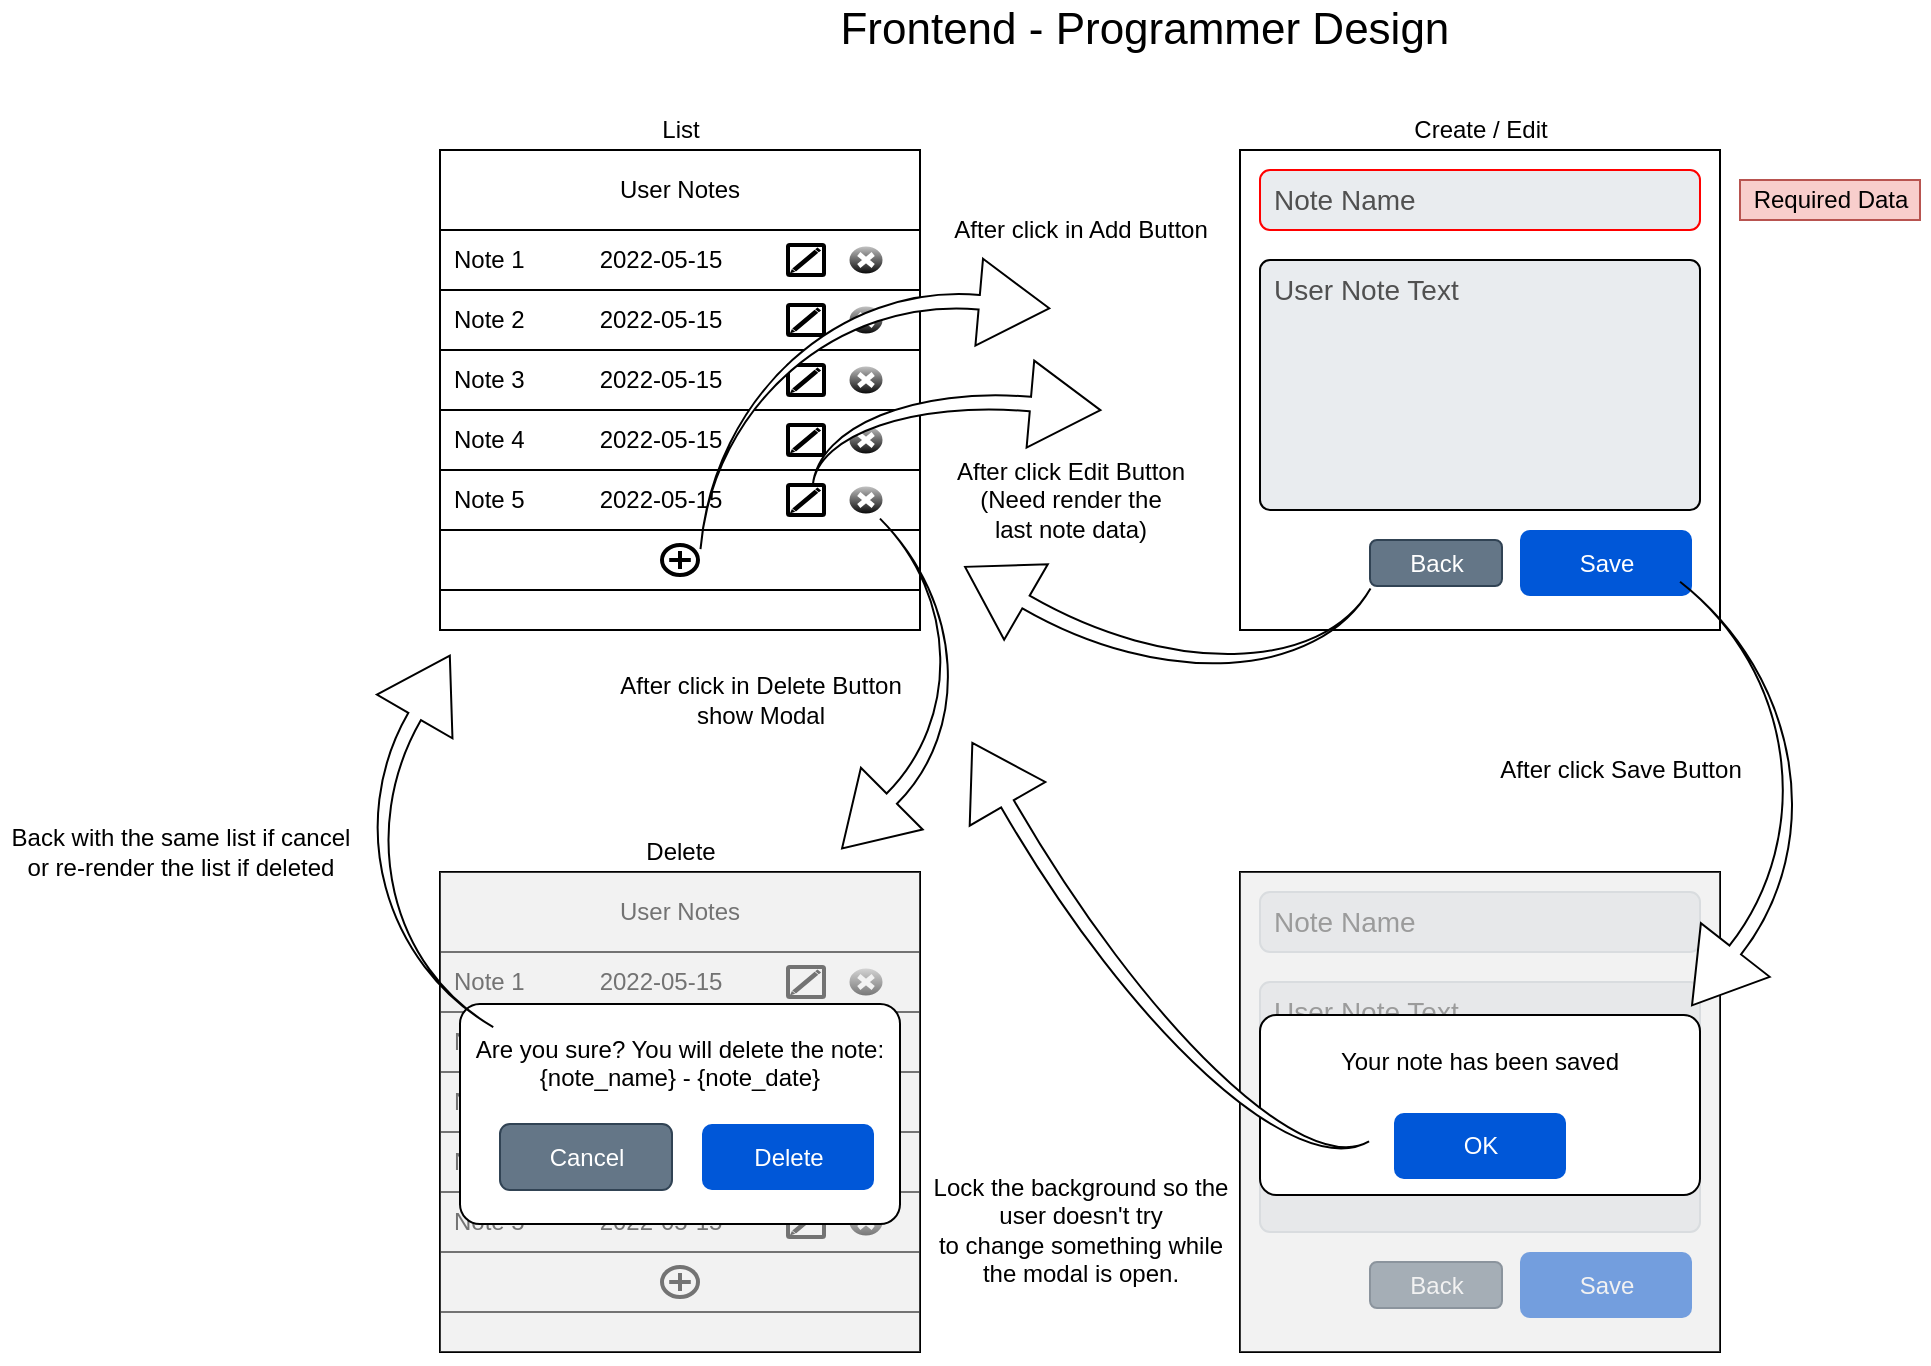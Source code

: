 <mxfile>
    <diagram id="WE1F_UEaYAuRWVR7fs-w" name="Frontend - example">
        <mxGraphModel dx="2357" dy="779" grid="1" gridSize="10" guides="1" tooltips="1" connect="1" arrows="1" fold="1" page="1" pageScale="1" pageWidth="850" pageHeight="1100" math="0" shadow="0">
            <root>
                <mxCell id="0"/>
                <mxCell id="1" parent="0"/>
                <mxCell id="205" value="" style="rounded=0;whiteSpace=wrap;html=1;" parent="1" vertex="1">
                    <mxGeometry x="480" y="120" width="240" height="240" as="geometry"/>
                </mxCell>
                <mxCell id="3" value="Save" style="rounded=1;fillColor=#0057D8;strokeColor=none;html=1;fontColor=#ffffff;align=center;verticalAlign=middle;fontStyle=0;fontSize=12;sketch=0;" parent="1" vertex="1">
                    <mxGeometry x="620" y="310" width="86" height="33" as="geometry"/>
                </mxCell>
                <mxCell id="172" value="" style="rounded=0;whiteSpace=wrap;html=1;" parent="1" vertex="1">
                    <mxGeometry x="80" y="120" width="240" height="240" as="geometry"/>
                </mxCell>
                <mxCell id="199" style="edgeStyle=none;html=1;" parent="1" source="173" target="172" edge="1">
                    <mxGeometry relative="1" as="geometry"/>
                </mxCell>
                <mxCell id="173" value="User Notes" style="rounded=0;whiteSpace=wrap;html=1;" parent="1" vertex="1">
                    <mxGeometry x="80" y="120" width="240" height="40" as="geometry"/>
                </mxCell>
                <mxCell id="176" value="" style="group;fontStyle=4" parent="1" vertex="1" connectable="0">
                    <mxGeometry x="80" y="160" width="240" height="30" as="geometry"/>
                </mxCell>
                <mxCell id="174" value="Note 1" style="rounded=0;whiteSpace=wrap;html=1;align=left;spacingLeft=5;" parent="176" vertex="1">
                    <mxGeometry width="240.0" height="30" as="geometry"/>
                </mxCell>
                <mxCell id="170" value="" style="verticalLabelPosition=bottom;shadow=0;dashed=0;verticalAlign=top;strokeWidth=2;html=1;shape=mxgraph.mockup.misc.editIcon;" parent="176" vertex="1">
                    <mxGeometry x="174" y="7.5" width="18" height="15" as="geometry"/>
                </mxCell>
                <mxCell id="175" value="" style="verticalLabelPosition=bottom;verticalAlign=top;html=1;shadow=0;dashed=0;strokeWidth=1;shape=mxgraph.ios.iDeleteApp;fillColor=#cccccc;fillColor2=#000000;strokeColor=#ffffff;sketch=0;" parent="176" vertex="1">
                    <mxGeometry x="204.0" y="7.5" width="18" height="15" as="geometry"/>
                </mxCell>
                <mxCell id="200" value="2022-05-15" style="text;html=1;align=center;verticalAlign=middle;resizable=0;points=[];autosize=1;strokeColor=none;fillColor=none;" parent="176" vertex="1">
                    <mxGeometry x="70" y="5" width="80" height="20" as="geometry"/>
                </mxCell>
                <mxCell id="177" value="" style="group" parent="1" vertex="1" connectable="0">
                    <mxGeometry x="80" y="190" width="240" height="30" as="geometry"/>
                </mxCell>
                <mxCell id="178" value="Note 2" style="rounded=0;whiteSpace=wrap;html=1;align=left;spacingLeft=5;" parent="177" vertex="1">
                    <mxGeometry width="240" height="30" as="geometry"/>
                </mxCell>
                <mxCell id="179" value="" style="verticalLabelPosition=bottom;shadow=0;dashed=0;verticalAlign=top;strokeWidth=2;html=1;shape=mxgraph.mockup.misc.editIcon;" parent="177" vertex="1">
                    <mxGeometry x="174" y="7.5" width="18" height="15" as="geometry"/>
                </mxCell>
                <mxCell id="180" value="" style="verticalLabelPosition=bottom;verticalAlign=top;html=1;shadow=0;dashed=0;strokeWidth=1;shape=mxgraph.ios.iDeleteApp;fillColor=#cccccc;fillColor2=#000000;strokeColor=#ffffff;sketch=0;" parent="177" vertex="1">
                    <mxGeometry x="204" y="7.5" width="18" height="15" as="geometry"/>
                </mxCell>
                <mxCell id="201" value="2022-05-15" style="text;html=1;align=center;verticalAlign=middle;resizable=0;points=[];autosize=1;strokeColor=none;fillColor=none;" parent="177" vertex="1">
                    <mxGeometry x="70" y="5" width="80" height="20" as="geometry"/>
                </mxCell>
                <mxCell id="181" value="" style="group" parent="1" vertex="1" connectable="0">
                    <mxGeometry x="80" y="220" width="240" height="30" as="geometry"/>
                </mxCell>
                <mxCell id="182" value="Note 3" style="rounded=0;whiteSpace=wrap;html=1;align=left;spacingLeft=5;" parent="181" vertex="1">
                    <mxGeometry width="240" height="30" as="geometry"/>
                </mxCell>
                <mxCell id="183" value="" style="verticalLabelPosition=bottom;shadow=0;dashed=0;verticalAlign=top;strokeWidth=2;html=1;shape=mxgraph.mockup.misc.editIcon;" parent="181" vertex="1">
                    <mxGeometry x="174" y="7.5" width="18" height="15" as="geometry"/>
                </mxCell>
                <mxCell id="184" value="" style="verticalLabelPosition=bottom;verticalAlign=top;html=1;shadow=0;dashed=0;strokeWidth=1;shape=mxgraph.ios.iDeleteApp;fillColor=#cccccc;fillColor2=#000000;strokeColor=#ffffff;sketch=0;" parent="181" vertex="1">
                    <mxGeometry x="204" y="7.5" width="18" height="15" as="geometry"/>
                </mxCell>
                <mxCell id="202" value="2022-05-15" style="text;html=1;align=center;verticalAlign=middle;resizable=0;points=[];autosize=1;strokeColor=none;fillColor=none;" parent="181" vertex="1">
                    <mxGeometry x="70" y="5" width="80" height="20" as="geometry"/>
                </mxCell>
                <mxCell id="185" value="" style="group" parent="1" vertex="1" connectable="0">
                    <mxGeometry x="80" y="250" width="240" height="30" as="geometry"/>
                </mxCell>
                <mxCell id="186" value="Note 4" style="rounded=0;whiteSpace=wrap;html=1;align=left;spacingLeft=5;" parent="185" vertex="1">
                    <mxGeometry width="240" height="30" as="geometry"/>
                </mxCell>
                <mxCell id="187" value="" style="verticalLabelPosition=bottom;shadow=0;dashed=0;verticalAlign=top;strokeWidth=2;html=1;shape=mxgraph.mockup.misc.editIcon;" parent="185" vertex="1">
                    <mxGeometry x="174" y="7.5" width="18" height="15" as="geometry"/>
                </mxCell>
                <mxCell id="188" value="" style="verticalLabelPosition=bottom;verticalAlign=top;html=1;shadow=0;dashed=0;strokeWidth=1;shape=mxgraph.ios.iDeleteApp;fillColor=#cccccc;fillColor2=#000000;strokeColor=#ffffff;sketch=0;" parent="185" vertex="1">
                    <mxGeometry x="204" y="7.5" width="18" height="15" as="geometry"/>
                </mxCell>
                <mxCell id="203" value="2022-05-15" style="text;html=1;align=center;verticalAlign=middle;resizable=0;points=[];autosize=1;strokeColor=none;fillColor=none;" parent="185" vertex="1">
                    <mxGeometry x="70" y="5" width="80" height="20" as="geometry"/>
                </mxCell>
                <mxCell id="189" value="" style="group" parent="1" vertex="1" connectable="0">
                    <mxGeometry x="80" y="280" width="240" height="30" as="geometry"/>
                </mxCell>
                <mxCell id="190" value="Note 5" style="rounded=0;whiteSpace=wrap;html=1;align=left;spacingLeft=5;" parent="189" vertex="1">
                    <mxGeometry width="240" height="30" as="geometry"/>
                </mxCell>
                <mxCell id="191" value="" style="verticalLabelPosition=bottom;shadow=0;dashed=0;verticalAlign=top;strokeWidth=2;html=1;shape=mxgraph.mockup.misc.editIcon;" parent="189" vertex="1">
                    <mxGeometry x="174" y="7.5" width="18" height="15" as="geometry"/>
                </mxCell>
                <mxCell id="192" value="" style="verticalLabelPosition=bottom;verticalAlign=top;html=1;shadow=0;dashed=0;strokeWidth=1;shape=mxgraph.ios.iDeleteApp;fillColor=#cccccc;fillColor2=#000000;strokeColor=#ffffff;sketch=0;" parent="189" vertex="1">
                    <mxGeometry x="204" y="7.5" width="18" height="15" as="geometry"/>
                </mxCell>
                <mxCell id="204" value="2022-05-15" style="text;html=1;align=center;verticalAlign=middle;resizable=0;points=[];autosize=1;strokeColor=none;fillColor=none;" parent="189" vertex="1">
                    <mxGeometry x="70" y="5" width="80" height="20" as="geometry"/>
                </mxCell>
                <mxCell id="193" value="" style="group;fontStyle=4" parent="1" vertex="1" connectable="0">
                    <mxGeometry x="80" y="310" width="240" height="30" as="geometry"/>
                </mxCell>
                <mxCell id="194" value="" style="rounded=0;whiteSpace=wrap;html=1;align=left;spacingLeft=5;" parent="193" vertex="1">
                    <mxGeometry width="240" height="30" as="geometry"/>
                </mxCell>
                <mxCell id="197" value="" style="html=1;verticalLabelPosition=bottom;align=center;labelBackgroundColor=#ffffff;verticalAlign=top;strokeWidth=2;shadow=0;dashed=0;shape=mxgraph.ios7.icons.add;" parent="193" vertex="1">
                    <mxGeometry x="111" y="7.5" width="18" height="15" as="geometry"/>
                </mxCell>
                <mxCell id="206" value="Back" style="rounded=1;fillColor=#647687;strokeColor=#314354;html=1;fontColor=#ffffff;align=center;verticalAlign=middle;fontStyle=0;fontSize=12;sketch=0;" parent="1" vertex="1">
                    <mxGeometry x="545" y="315" width="66" height="23" as="geometry"/>
                </mxCell>
                <mxCell id="209" value="After click Edit Button&lt;br&gt;(Need render the &lt;br&gt;last note data)" style="text;html=1;align=center;verticalAlign=middle;resizable=0;points=[];autosize=1;strokeColor=none;fillColor=none;" parent="1" vertex="1">
                    <mxGeometry x="330" y="270" width="130" height="50" as="geometry"/>
                </mxCell>
                <mxCell id="246" value="" style="group" parent="1" vertex="1" connectable="0">
                    <mxGeometry x="80" y="481" width="240" height="240" as="geometry"/>
                </mxCell>
                <mxCell id="210" value="" style="rounded=0;whiteSpace=wrap;html=1;" parent="246" vertex="1">
                    <mxGeometry width="240" height="240" as="geometry"/>
                </mxCell>
                <mxCell id="211" style="edgeStyle=none;html=1;" parent="246" source="212" target="210" edge="1">
                    <mxGeometry relative="1" as="geometry"/>
                </mxCell>
                <mxCell id="212" value="User Notes" style="rounded=0;whiteSpace=wrap;html=1;" parent="246" vertex="1">
                    <mxGeometry width="240" height="40" as="geometry"/>
                </mxCell>
                <mxCell id="213" value="" style="group;fontStyle=4" parent="246" vertex="1" connectable="0">
                    <mxGeometry y="40" width="240" height="30" as="geometry"/>
                </mxCell>
                <mxCell id="214" value="Note 1" style="rounded=0;whiteSpace=wrap;html=1;align=left;spacingLeft=5;" parent="213" vertex="1">
                    <mxGeometry width="240.0" height="30" as="geometry"/>
                </mxCell>
                <mxCell id="215" value="" style="verticalLabelPosition=bottom;shadow=0;dashed=0;verticalAlign=top;strokeWidth=2;html=1;shape=mxgraph.mockup.misc.editIcon;" parent="213" vertex="1">
                    <mxGeometry x="174" y="7.5" width="18" height="15" as="geometry"/>
                </mxCell>
                <mxCell id="216" value="" style="verticalLabelPosition=bottom;verticalAlign=top;html=1;shadow=0;dashed=0;strokeWidth=1;shape=mxgraph.ios.iDeleteApp;fillColor=#cccccc;fillColor2=#000000;strokeColor=#ffffff;sketch=0;" parent="213" vertex="1">
                    <mxGeometry x="204.0" y="7.5" width="18" height="15" as="geometry"/>
                </mxCell>
                <mxCell id="217" value="2022-05-15" style="text;html=1;align=center;verticalAlign=middle;resizable=0;points=[];autosize=1;strokeColor=none;fillColor=none;" parent="213" vertex="1">
                    <mxGeometry x="70" y="5" width="80" height="20" as="geometry"/>
                </mxCell>
                <mxCell id="218" value="" style="group" parent="246" vertex="1" connectable="0">
                    <mxGeometry y="70" width="240" height="30" as="geometry"/>
                </mxCell>
                <mxCell id="219" value="Note 2" style="rounded=0;whiteSpace=wrap;html=1;align=left;spacingLeft=5;" parent="218" vertex="1">
                    <mxGeometry width="240" height="30" as="geometry"/>
                </mxCell>
                <mxCell id="220" value="" style="verticalLabelPosition=bottom;shadow=0;dashed=0;verticalAlign=top;strokeWidth=2;html=1;shape=mxgraph.mockup.misc.editIcon;" parent="218" vertex="1">
                    <mxGeometry x="174" y="7.5" width="18" height="15" as="geometry"/>
                </mxCell>
                <mxCell id="221" value="" style="verticalLabelPosition=bottom;verticalAlign=top;html=1;shadow=0;dashed=0;strokeWidth=1;shape=mxgraph.ios.iDeleteApp;fillColor=#cccccc;fillColor2=#000000;strokeColor=#ffffff;sketch=0;" parent="218" vertex="1">
                    <mxGeometry x="204" y="7.5" width="18" height="15" as="geometry"/>
                </mxCell>
                <mxCell id="222" value="2022-05-15" style="text;html=1;align=center;verticalAlign=middle;resizable=0;points=[];autosize=1;strokeColor=none;fillColor=none;" parent="218" vertex="1">
                    <mxGeometry x="70" y="5" width="80" height="20" as="geometry"/>
                </mxCell>
                <mxCell id="223" value="" style="group" parent="246" vertex="1" connectable="0">
                    <mxGeometry y="100" width="240" height="30" as="geometry"/>
                </mxCell>
                <mxCell id="224" value="Note 3" style="rounded=0;whiteSpace=wrap;html=1;align=left;spacingLeft=5;" parent="223" vertex="1">
                    <mxGeometry width="240" height="30" as="geometry"/>
                </mxCell>
                <mxCell id="225" value="" style="verticalLabelPosition=bottom;shadow=0;dashed=0;verticalAlign=top;strokeWidth=2;html=1;shape=mxgraph.mockup.misc.editIcon;" parent="223" vertex="1">
                    <mxGeometry x="174" y="7.5" width="18" height="15" as="geometry"/>
                </mxCell>
                <mxCell id="226" value="" style="verticalLabelPosition=bottom;verticalAlign=top;html=1;shadow=0;dashed=0;strokeWidth=1;shape=mxgraph.ios.iDeleteApp;fillColor=#cccccc;fillColor2=#000000;strokeColor=#ffffff;sketch=0;" parent="223" vertex="1">
                    <mxGeometry x="204" y="7.5" width="18" height="15" as="geometry"/>
                </mxCell>
                <mxCell id="227" value="2022-05-15" style="text;html=1;align=center;verticalAlign=middle;resizable=0;points=[];autosize=1;strokeColor=none;fillColor=none;" parent="223" vertex="1">
                    <mxGeometry x="70" y="5" width="80" height="20" as="geometry"/>
                </mxCell>
                <mxCell id="228" value="" style="group" parent="246" vertex="1" connectable="0">
                    <mxGeometry y="130" width="240" height="30" as="geometry"/>
                </mxCell>
                <mxCell id="229" value="Note 4" style="rounded=0;whiteSpace=wrap;html=1;align=left;spacingLeft=5;" parent="228" vertex="1">
                    <mxGeometry width="240" height="30" as="geometry"/>
                </mxCell>
                <mxCell id="230" value="" style="verticalLabelPosition=bottom;shadow=0;dashed=0;verticalAlign=top;strokeWidth=2;html=1;shape=mxgraph.mockup.misc.editIcon;" parent="228" vertex="1">
                    <mxGeometry x="174" y="7.5" width="18" height="15" as="geometry"/>
                </mxCell>
                <mxCell id="231" value="" style="verticalLabelPosition=bottom;verticalAlign=top;html=1;shadow=0;dashed=0;strokeWidth=1;shape=mxgraph.ios.iDeleteApp;fillColor=#cccccc;fillColor2=#000000;strokeColor=#ffffff;sketch=0;" parent="228" vertex="1">
                    <mxGeometry x="204" y="7.5" width="18" height="15" as="geometry"/>
                </mxCell>
                <mxCell id="232" value="2022-05-15" style="text;html=1;align=center;verticalAlign=middle;resizable=0;points=[];autosize=1;strokeColor=none;fillColor=none;" parent="228" vertex="1">
                    <mxGeometry x="70" y="5" width="80" height="20" as="geometry"/>
                </mxCell>
                <mxCell id="233" value="" style="group" parent="246" vertex="1" connectable="0">
                    <mxGeometry y="160" width="240" height="30" as="geometry"/>
                </mxCell>
                <mxCell id="234" value="Note 5" style="rounded=0;whiteSpace=wrap;html=1;align=left;spacingLeft=5;" parent="233" vertex="1">
                    <mxGeometry width="240" height="30" as="geometry"/>
                </mxCell>
                <mxCell id="235" value="" style="verticalLabelPosition=bottom;shadow=0;dashed=0;verticalAlign=top;strokeWidth=2;html=1;shape=mxgraph.mockup.misc.editIcon;" parent="233" vertex="1">
                    <mxGeometry x="174" y="7.5" width="18" height="15" as="geometry"/>
                </mxCell>
                <mxCell id="236" value="" style="verticalLabelPosition=bottom;verticalAlign=top;html=1;shadow=0;dashed=0;strokeWidth=1;shape=mxgraph.ios.iDeleteApp;fillColor=#cccccc;fillColor2=#000000;strokeColor=#ffffff;sketch=0;" parent="233" vertex="1">
                    <mxGeometry x="204" y="7.5" width="18" height="15" as="geometry"/>
                </mxCell>
                <mxCell id="237" value="2022-05-15" style="text;html=1;align=center;verticalAlign=middle;resizable=0;points=[];autosize=1;strokeColor=none;fillColor=none;" parent="233" vertex="1">
                    <mxGeometry x="70" y="5" width="80" height="20" as="geometry"/>
                </mxCell>
                <mxCell id="238" value="" style="group;fontStyle=4" parent="246" vertex="1" connectable="0">
                    <mxGeometry y="190" width="240" height="30" as="geometry"/>
                </mxCell>
                <mxCell id="239" value="" style="rounded=0;whiteSpace=wrap;html=1;align=left;spacingLeft=5;" parent="238" vertex="1">
                    <mxGeometry width="240" height="30" as="geometry"/>
                </mxCell>
                <mxCell id="240" value="" style="html=1;verticalLabelPosition=bottom;align=center;labelBackgroundColor=#ffffff;verticalAlign=top;strokeWidth=2;shadow=0;dashed=0;shape=mxgraph.ios7.icons.add;" parent="238" vertex="1">
                    <mxGeometry x="111" y="7.5" width="18" height="15" as="geometry"/>
                </mxCell>
                <mxCell id="283" value="" style="rounded=0;whiteSpace=wrap;html=1;strokeWidth=1;fillColor=#E6E6E6;opacity=50;" parent="246" vertex="1">
                    <mxGeometry width="240" height="240" as="geometry"/>
                </mxCell>
                <mxCell id="247" value="" style="group" parent="1" vertex="1" connectable="0">
                    <mxGeometry x="90" y="547" width="230" height="180" as="geometry"/>
                </mxCell>
                <mxCell id="241" value="Are you sure? You will delete the note:&lt;br&gt;{note_name} - {note_date}" style="rounded=1;whiteSpace=wrap;html=1;verticalAlign=top;spacingTop=9;arcSize=9;" parent="247" vertex="1">
                    <mxGeometry width="220" height="110" as="geometry"/>
                </mxCell>
                <mxCell id="243" value="Delete" style="rounded=1;fillColor=#0057D8;strokeColor=none;html=1;fontColor=#ffffff;align=center;verticalAlign=middle;fontStyle=0;fontSize=12;sketch=0;" parent="247" vertex="1">
                    <mxGeometry x="121" y="60" width="86" height="33" as="geometry"/>
                </mxCell>
                <mxCell id="245" value="Cancel" style="rounded=1;fillColor=#647687;strokeColor=#314354;html=1;fontColor=#ffffff;align=center;verticalAlign=middle;fontStyle=0;fontSize=12;sketch=0;" parent="247" vertex="1">
                    <mxGeometry x="20" y="60" width="86" height="33" as="geometry"/>
                </mxCell>
                <mxCell id="280" value="Note Name" style="html=1;shadow=0;dashed=0;shape=mxgraph.bootstrap.rrect;rSize=5;strokeColor=#FF0000;strokeWidth=1;fillColor=#E9ECEF;fontColor=#505050;whiteSpace=wrap;align=left;verticalAlign=middle;spacingLeft=5;fontSize=14;" parent="1" vertex="1">
                    <mxGeometry x="490" y="130" width="220" height="30" as="geometry"/>
                </mxCell>
                <mxCell id="282" value="User Note Text&lt;br&gt;" style="html=1;shadow=0;dashed=0;shape=mxgraph.bootstrap.rrect;rSize=5;strokeColor=#000000;strokeWidth=1;fillColor=#E9ECEF;fontColor=#505050;whiteSpace=wrap;align=left;verticalAlign=top;spacingLeft=5;fontSize=14;" parent="1" vertex="1">
                    <mxGeometry x="490" y="175" width="220" height="125" as="geometry"/>
                </mxCell>
                <mxCell id="285" value="After click in Delete Button&lt;br&gt;show Modal" style="text;html=1;align=center;verticalAlign=middle;resizable=0;points=[];autosize=1;strokeColor=none;fillColor=none;" parent="1" vertex="1">
                    <mxGeometry x="160" y="380" width="160" height="30" as="geometry"/>
                </mxCell>
                <mxCell id="286" value="Frontend - Programmer Design&amp;nbsp;" style="text;html=1;align=center;verticalAlign=middle;resizable=0;points=[];autosize=1;strokeColor=none;fillColor=none;fontSize=22;" parent="1" vertex="1">
                    <mxGeometry x="270" y="45" width="330" height="30" as="geometry"/>
                </mxCell>
                <mxCell id="287" value="&lt;span class=&quot;VIiyi&quot; lang=&quot;en&quot;&gt;Lock the background so the &lt;br&gt;user doesn't try &lt;br&gt;to change something while &lt;br&gt;the modal is open.&lt;/span&gt;" style="text;html=1;align=center;verticalAlign=middle;resizable=0;points=[];autosize=1;strokeColor=none;fillColor=none;fontSize=12;" parent="1" vertex="1">
                    <mxGeometry x="320" y="630" width="160" height="60" as="geometry"/>
                </mxCell>
                <mxCell id="288" value="List" style="text;html=1;align=center;verticalAlign=middle;resizable=0;points=[];autosize=1;strokeColor=none;fillColor=none;fontSize=12;" parent="1" vertex="1">
                    <mxGeometry x="185" y="100" width="30" height="20" as="geometry"/>
                </mxCell>
                <mxCell id="289" value="Create / Edit" style="text;html=1;align=center;verticalAlign=middle;resizable=0;points=[];autosize=1;strokeColor=none;fillColor=none;fontSize=12;" parent="1" vertex="1">
                    <mxGeometry x="560" y="100" width="80" height="20" as="geometry"/>
                </mxCell>
                <mxCell id="290" value="Delete" style="text;html=1;align=center;verticalAlign=middle;resizable=0;points=[];autosize=1;strokeColor=none;fillColor=none;fontSize=12;" parent="1" vertex="1">
                    <mxGeometry x="175" y="461" width="50" height="20" as="geometry"/>
                </mxCell>
                <mxCell id="EaEItY076bmjdVlsAYLv-327" value="" style="rounded=0;whiteSpace=wrap;html=1;" parent="1" vertex="1">
                    <mxGeometry x="480" y="481" width="240" height="240" as="geometry"/>
                </mxCell>
                <mxCell id="EaEItY076bmjdVlsAYLv-328" value="Save" style="rounded=1;fillColor=#0057D8;strokeColor=none;html=1;fontColor=#ffffff;align=center;verticalAlign=middle;fontStyle=0;fontSize=12;sketch=0;" parent="1" vertex="1">
                    <mxGeometry x="620" y="671" width="86" height="33" as="geometry"/>
                </mxCell>
                <mxCell id="EaEItY076bmjdVlsAYLv-329" value="Back" style="rounded=1;fillColor=#647687;strokeColor=#314354;html=1;fontColor=#ffffff;align=center;verticalAlign=middle;fontStyle=0;fontSize=12;sketch=0;" parent="1" vertex="1">
                    <mxGeometry x="545" y="676" width="66" height="23" as="geometry"/>
                </mxCell>
                <mxCell id="EaEItY076bmjdVlsAYLv-330" value="Note Name" style="html=1;shadow=0;dashed=0;shape=mxgraph.bootstrap.rrect;rSize=5;strokeColor=#CED4DA;strokeWidth=1;fillColor=#E9ECEF;fontColor=#505050;whiteSpace=wrap;align=left;verticalAlign=middle;spacingLeft=5;fontSize=14;" parent="1" vertex="1">
                    <mxGeometry x="490" y="491" width="220" height="30" as="geometry"/>
                </mxCell>
                <mxCell id="EaEItY076bmjdVlsAYLv-331" value="User Note Text&lt;br&gt;" style="html=1;shadow=0;dashed=0;shape=mxgraph.bootstrap.rrect;rSize=5;strokeColor=#CED4DA;strokeWidth=1;fillColor=#E9ECEF;fontColor=#505050;whiteSpace=wrap;align=left;verticalAlign=top;spacingLeft=5;fontSize=14;" parent="1" vertex="1">
                    <mxGeometry x="490" y="536" width="220" height="125" as="geometry"/>
                </mxCell>
                <mxCell id="EaEItY076bmjdVlsAYLv-322" value="" style="rounded=0;whiteSpace=wrap;html=1;strokeWidth=1;fillColor=#E6E6E6;opacity=50;" parent="1" vertex="1">
                    <mxGeometry x="480" y="481" width="240" height="240" as="geometry"/>
                </mxCell>
                <mxCell id="EaEItY076bmjdVlsAYLv-323" value="" style="group" parent="1" vertex="1" connectable="0">
                    <mxGeometry x="490" y="533.5" width="230" height="180" as="geometry"/>
                </mxCell>
                <mxCell id="EaEItY076bmjdVlsAYLv-332" value="" style="group" parent="EaEItY076bmjdVlsAYLv-323" vertex="1" connectable="0">
                    <mxGeometry y="19" width="220" height="90" as="geometry"/>
                </mxCell>
                <mxCell id="EaEItY076bmjdVlsAYLv-324" value="Your note has been saved" style="rounded=1;whiteSpace=wrap;html=1;verticalAlign=top;spacingTop=9;arcSize=9;" parent="EaEItY076bmjdVlsAYLv-332" vertex="1">
                    <mxGeometry width="220" height="90" as="geometry"/>
                </mxCell>
                <mxCell id="EaEItY076bmjdVlsAYLv-325" value="OK" style="rounded=1;fillColor=#0057D8;strokeColor=none;html=1;fontColor=#ffffff;align=center;verticalAlign=middle;fontStyle=0;fontSize=12;sketch=0;" parent="EaEItY076bmjdVlsAYLv-332" vertex="1">
                    <mxGeometry x="67" y="49" width="86" height="33" as="geometry"/>
                </mxCell>
                <mxCell id="EaEItY076bmjdVlsAYLv-334" value="After click Save Button" style="text;html=1;align=center;verticalAlign=middle;resizable=0;points=[];autosize=1;strokeColor=none;fillColor=none;fontColor=#000000;" parent="1" vertex="1">
                    <mxGeometry x="600" y="420" width="140" height="20" as="geometry"/>
                </mxCell>
                <mxCell id="EaEItY076bmjdVlsAYLv-338" value="" style="html=1;shadow=0;dashed=0;align=center;verticalAlign=middle;shape=mxgraph.arrows2.jumpInArrow;dy=3.64;dx=35.15;arrowHead=43.64;fontColor=#000000;fillColor=default;rotation=135;" parent="1" vertex="1">
                    <mxGeometry x="233.23" y="331.95" width="130" height="125" as="geometry"/>
                </mxCell>
                <mxCell id="EaEItY076bmjdVlsAYLv-339" value="" style="html=1;shadow=0;dashed=0;align=center;verticalAlign=middle;shape=mxgraph.arrows2.jumpInArrow;dy=3.64;dx=35.15;arrowHead=43.64;fontColor=#000000;fillColor=default;rotation=-60;" parent="1" vertex="1">
                    <mxGeometry x="11.32" y="393.46" width="150" height="133.5" as="geometry"/>
                </mxCell>
                <mxCell id="EaEItY076bmjdVlsAYLv-340" value="Back with the same list if cancel &lt;br&gt;or re-render the list if deleted" style="text;html=1;align=center;verticalAlign=middle;resizable=0;points=[];autosize=1;strokeColor=none;fillColor=none;fontColor=#000000;" parent="1" vertex="1">
                    <mxGeometry x="-140" y="456" width="180" height="30" as="geometry"/>
                </mxCell>
                <mxCell id="EaEItY076bmjdVlsAYLv-341" value="" style="html=1;shadow=0;dashed=0;align=center;verticalAlign=middle;shape=mxgraph.arrows2.jumpInArrow;dy=3.64;dx=35.15;arrowHead=43.64;fontColor=#000000;fillColor=default;rotation=5;flipH=0;flipV=0;" parent="1" vertex="1">
                    <mxGeometry x="216.77" y="170" width="163.23" height="156.95" as="geometry"/>
                </mxCell>
                <mxCell id="208" value="After click in Add Button" style="text;html=1;align=center;verticalAlign=middle;resizable=0;points=[];autosize=1;strokeColor=none;fillColor=none;" parent="1" vertex="1">
                    <mxGeometry x="330" y="150" width="140" height="20" as="geometry"/>
                </mxCell>
                <mxCell id="EaEItY076bmjdVlsAYLv-342" value="" style="html=1;shadow=0;dashed=0;align=center;verticalAlign=middle;shape=mxgraph.arrows2.jumpInArrow;dy=3.64;dx=35.15;arrowHead=43.64;fontColor=#000000;fillColor=default;rotation=5;flipH=0;flipV=0;" parent="1" vertex="1">
                    <mxGeometry x="269.25" y="222.13" width="140" height="71.95" as="geometry"/>
                </mxCell>
                <mxCell id="EaEItY076bmjdVlsAYLv-343" value="" style="html=1;shadow=0;dashed=0;align=center;verticalAlign=middle;shape=mxgraph.arrows2.jumpInArrow;dy=3.64;dx=35.15;arrowHead=43.64;fontColor=#000000;fillColor=default;rotation=-150;flipH=0;flipV=0;" parent="1" vertex="1">
                    <mxGeometry x="347.98" y="286.35" width="180.94" height="113.84" as="geometry"/>
                </mxCell>
                <mxCell id="EaEItY076bmjdVlsAYLv-345" value="" style="html=1;shadow=0;dashed=0;align=center;verticalAlign=middle;shape=mxgraph.arrows2.jumpInArrow;dy=3.64;dx=35.15;arrowHead=43.64;fontColor=#000000;fillColor=default;rotation=-120;flipH=0;flipV=0;" parent="1" vertex="1">
                    <mxGeometry x="300.06" y="474.52" width="271.69" height="94" as="geometry"/>
                </mxCell>
                <mxCell id="EaEItY076bmjdVlsAYLv-346" value="" style="html=1;shadow=0;dashed=0;align=center;verticalAlign=middle;shape=mxgraph.arrows2.jumpInArrow;dy=3.64;dx=35.15;arrowHead=43.64;fontColor=#000000;fillColor=default;rotation=128;flipH=0;flipV=0;" parent="1" vertex="1">
                    <mxGeometry x="630" y="370.01" width="163.23" height="156.95" as="geometry"/>
                </mxCell>
                <mxCell id="eqCaHA1GZhh8EYtgGVdC-290" value="Required Data" style="text;html=1;align=center;verticalAlign=middle;resizable=0;points=[];autosize=1;strokeColor=#b85450;fillColor=#f8cecc;" parent="1" vertex="1">
                    <mxGeometry x="730" y="135" width="90" height="20" as="geometry"/>
                </mxCell>
            </root>
        </mxGraphModel>
    </diagram>
    <diagram id="BRGTrU8Wb2V3nsxj3pLw" name="User - Actions">
        <mxGraphModel dx="1507" dy="779" grid="1" gridSize="10" guides="1" tooltips="1" connect="1" arrows="1" fold="1" page="1" pageScale="1" pageWidth="850" pageHeight="1100" math="0" shadow="0">
            <root>
                <mxCell id="SMPAIkwjAXv7Qzdz-42Z-0"/>
                <mxCell id="SMPAIkwjAXv7Qzdz-42Z-1" parent="SMPAIkwjAXv7Qzdz-42Z-0"/>
                <mxCell id="BnZ0J-qzzlxM2dDFkj54-8" value="User Action in Note App (Happy Way)" style="swimlane;childLayout=stackLayout;resizeParent=1;resizeParentMax=0;horizontal=1;startSize=20;horizontalStack=0;fontColor=#000000;fillColor=#B3B3B3;" parent="SMPAIkwjAXv7Qzdz-42Z-1" vertex="1">
                    <mxGeometry x="40" y="40" width="2400" height="530" as="geometry"/>
                </mxCell>
                <mxCell id="BnZ0J-qzzlxM2dDFkj54-9" value="User" style="swimlane;startSize=20;horizontal=0;fontColor=#000000;fillColor=#B3B3B3;" parent="BnZ0J-qzzlxM2dDFkj54-8" vertex="1">
                    <mxGeometry y="20" width="2400" height="120" as="geometry"/>
                </mxCell>
                <mxCell id="BnZ0J-qzzlxM2dDFkj54-12" value="" style="strokeWidth=2;html=1;shape=mxgraph.flowchart.start_2;whiteSpace=wrap;fontColor=#000000;fillColor=#FF0000;" parent="BnZ0J-qzzlxM2dDFkj54-9" vertex="1">
                    <mxGeometry x="120" y="40" width="40" height="40" as="geometry"/>
                </mxCell>
                <mxCell id="BnZ0J-qzzlxM2dDFkj54-29" value="" style="ellipse;html=1;shape=endState;fillColor=#000000;strokeColor=#ff0000;fontColor=#000000;" parent="BnZ0J-qzzlxM2dDFkj54-9" vertex="1">
                    <mxGeometry x="280" y="40" width="40" height="40" as="geometry"/>
                </mxCell>
                <mxCell id="BnZ0J-qzzlxM2dDFkj54-31" value="Start" style="text;html=1;align=center;verticalAlign=middle;resizable=0;points=[];autosize=1;strokeColor=none;fillColor=none;fontColor=#000000;" parent="BnZ0J-qzzlxM2dDFkj54-9" vertex="1">
                    <mxGeometry x="120" y="20" width="40" height="20" as="geometry"/>
                </mxCell>
                <mxCell id="BnZ0J-qzzlxM2dDFkj54-32" value="End" style="text;html=1;align=center;verticalAlign=middle;resizable=0;points=[];autosize=1;strokeColor=none;fillColor=none;fontColor=#000000;" parent="BnZ0J-qzzlxM2dDFkj54-9" vertex="1">
                    <mxGeometry x="280" y="20" width="40" height="20" as="geometry"/>
                </mxCell>
                <mxCell id="E4swDlK3YtuHg63Aa6ob-5" style="edgeStyle=orthogonalEdgeStyle;html=1;exitX=1;exitY=0.5;exitDx=0;exitDy=0;entryX=0;entryY=0.5;entryDx=0;entryDy=0;fontColor=#000000;" parent="BnZ0J-qzzlxM2dDFkj54-9" source="E4swDlK3YtuHg63Aa6ob-2" target="E4swDlK3YtuHg63Aa6ob-4" edge="1">
                    <mxGeometry relative="1" as="geometry"/>
                </mxCell>
                <mxCell id="E4swDlK3YtuHg63Aa6ob-2" value="User insert the data" style="rounded=1;whiteSpace=wrap;html=1;fontColor=#000000;fillColor=default;" parent="BnZ0J-qzzlxM2dDFkj54-9" vertex="1">
                    <mxGeometry x="600" y="30" width="120" height="60" as="geometry"/>
                </mxCell>
                <mxCell id="E4swDlK3YtuHg63Aa6ob-4" value="User press Save Button" style="rounded=1;whiteSpace=wrap;html=1;fontColor=#000000;fillColor=default;" parent="BnZ0J-qzzlxM2dDFkj54-9" vertex="1">
                    <mxGeometry x="760" y="30" width="120" height="60" as="geometry"/>
                </mxCell>
                <mxCell id="E4swDlK3YtuHg63Aa6ob-70" value="" style="strokeWidth=2;html=1;shape=mxgraph.flowchart.start_2;whiteSpace=wrap;fontColor=#000000;fillColor=#FF0000;" parent="BnZ0J-qzzlxM2dDFkj54-9" vertex="1">
                    <mxGeometry x="1159" y="40" width="40" height="40" as="geometry"/>
                </mxCell>
                <mxCell id="E4swDlK3YtuHg63Aa6ob-68" value="User edit the note" style="rounded=1;whiteSpace=wrap;html=1;fontColor=#000000;fillColor=default;" parent="BnZ0J-qzzlxM2dDFkj54-9" vertex="1">
                    <mxGeometry x="1279" y="30" width="120" height="60" as="geometry"/>
                </mxCell>
                <mxCell id="E4swDlK3YtuHg63Aa6ob-69" value="User press Save Button" style="rounded=1;whiteSpace=wrap;html=1;fontColor=#000000;fillColor=default;" parent="BnZ0J-qzzlxM2dDFkj54-9" vertex="1">
                    <mxGeometry x="1439" y="30" width="120" height="60" as="geometry"/>
                </mxCell>
                <mxCell id="E4swDlK3YtuHg63Aa6ob-67" style="edgeStyle=orthogonalEdgeStyle;html=1;exitX=1;exitY=0.5;exitDx=0;exitDy=0;entryX=0;entryY=0.5;entryDx=0;entryDy=0;fontColor=#000000;" parent="BnZ0J-qzzlxM2dDFkj54-9" source="E4swDlK3YtuHg63Aa6ob-68" target="E4swDlK3YtuHg63Aa6ob-69" edge="1">
                    <mxGeometry relative="1" as="geometry"/>
                </mxCell>
                <mxCell id="E4swDlK3YtuHg63Aa6ob-71" value="" style="ellipse;html=1;shape=endState;fillColor=#000000;strokeColor=#ff0000;fontColor=#000000;" parent="BnZ0J-qzzlxM2dDFkj54-9" vertex="1">
                    <mxGeometry x="1639" y="40" width="40" height="40" as="geometry"/>
                </mxCell>
                <mxCell id="E4swDlK3YtuHg63Aa6ob-73" value="End" style="text;html=1;align=center;verticalAlign=middle;resizable=0;points=[];autosize=1;strokeColor=none;fillColor=none;fontColor=#000000;" parent="BnZ0J-qzzlxM2dDFkj54-9" vertex="1">
                    <mxGeometry x="1639" y="20" width="40" height="20" as="geometry"/>
                </mxCell>
                <mxCell id="E4swDlK3YtuHg63Aa6ob-98" value="" style="strokeWidth=2;html=1;shape=mxgraph.flowchart.start_2;whiteSpace=wrap;fontColor=#000000;fillColor=#FF0000;" parent="BnZ0J-qzzlxM2dDFkj54-9" vertex="1">
                    <mxGeometry x="1800" y="40" width="40" height="40" as="geometry"/>
                </mxCell>
                <mxCell id="E4swDlK3YtuHg63Aa6ob-99" value="Start" style="text;html=1;align=center;verticalAlign=middle;resizable=0;points=[];autosize=1;strokeColor=none;fillColor=none;fontColor=#000000;" parent="BnZ0J-qzzlxM2dDFkj54-9" vertex="1">
                    <mxGeometry x="1800" y="20" width="40" height="20" as="geometry"/>
                </mxCell>
                <mxCell id="E4swDlK3YtuHg63Aa6ob-101" value="" style="ellipse;html=1;shape=endState;fillColor=#000000;strokeColor=#ff0000;fontColor=#000000;" parent="BnZ0J-qzzlxM2dDFkj54-9" vertex="1">
                    <mxGeometry x="2280" y="40" width="40" height="40" as="geometry"/>
                </mxCell>
                <mxCell id="E4swDlK3YtuHg63Aa6ob-102" value="End" style="text;html=1;align=center;verticalAlign=middle;resizable=0;points=[];autosize=1;strokeColor=none;fillColor=none;fontColor=#000000;" parent="BnZ0J-qzzlxM2dDFkj54-9" vertex="1">
                    <mxGeometry x="2280" y="20" width="40" height="20" as="geometry"/>
                </mxCell>
                <mxCell id="E4swDlK3YtuHg63Aa6ob-104" value="User Confirm to delete Note" style="rounded=1;whiteSpace=wrap;html=1;fontColor=#000000;fillColor=default;" parent="BnZ0J-qzzlxM2dDFkj54-9" vertex="1">
                    <mxGeometry x="2080" y="30" width="120" height="60" as="geometry"/>
                </mxCell>
                <mxCell id="E4swDlK3YtuHg63Aa6ob-119" value="List" style="text;html=1;align=center;verticalAlign=middle;resizable=0;points=[];autosize=1;strokeColor=none;fillColor=none;fontColor=#000000;" parent="BnZ0J-qzzlxM2dDFkj54-9" vertex="1">
                    <mxGeometry x="200" width="30" height="20" as="geometry"/>
                </mxCell>
                <mxCell id="E4swDlK3YtuHg63Aa6ob-120" value="Create" style="text;html=1;align=center;verticalAlign=middle;resizable=0;points=[];autosize=1;strokeColor=none;fillColor=none;fontColor=#000000;" parent="BnZ0J-qzzlxM2dDFkj54-9" vertex="1">
                    <mxGeometry x="710" width="50" height="20" as="geometry"/>
                </mxCell>
                <mxCell id="E4swDlK3YtuHg63Aa6ob-121" value="Edit" style="text;html=1;align=center;verticalAlign=middle;resizable=0;points=[];autosize=1;strokeColor=none;fillColor=none;fontColor=#000000;" parent="BnZ0J-qzzlxM2dDFkj54-9" vertex="1">
                    <mxGeometry x="1399" width="40" height="20" as="geometry"/>
                </mxCell>
                <mxCell id="E4swDlK3YtuHg63Aa6ob-122" value="Delete" style="text;html=1;align=center;verticalAlign=middle;resizable=0;points=[];autosize=1;strokeColor=none;fillColor=none;fontColor=#000000;" parent="BnZ0J-qzzlxM2dDFkj54-9" vertex="1">
                    <mxGeometry x="2030" width="50" height="20" as="geometry"/>
                </mxCell>
                <mxCell id="BnZ0J-qzzlxM2dDFkj54-10" value="Frontend" style="swimlane;startSize=20;horizontal=0;fontColor=#000000;fillColor=#B3B3B3;" parent="BnZ0J-qzzlxM2dDFkj54-8" vertex="1">
                    <mxGeometry y="140" width="2400" height="120" as="geometry"/>
                </mxCell>
                <mxCell id="BnZ0J-qzzlxM2dDFkj54-14" value="User access the Note App" style="rounded=1;whiteSpace=wrap;html=1;fontColor=#000000;fillColor=default;" parent="BnZ0J-qzzlxM2dDFkj54-10" vertex="1">
                    <mxGeometry x="80" y="30" width="120" height="60" as="geometry"/>
                </mxCell>
                <mxCell id="BnZ0J-qzzlxM2dDFkj54-27" value="Render the list of all user Notes" style="rounded=1;whiteSpace=wrap;html=1;fontColor=#000000;fillColor=default;" parent="BnZ0J-qzzlxM2dDFkj54-10" vertex="1">
                    <mxGeometry x="240" y="30" width="120" height="60" as="geometry"/>
                </mxCell>
                <mxCell id="BnZ0J-qzzlxM2dDFkj54-34" value="" style="strokeWidth=2;html=1;shape=mxgraph.flowchart.start_2;whiteSpace=wrap;fontColor=#000000;fillColor=#FF0000;" parent="BnZ0J-qzzlxM2dDFkj54-10" vertex="1">
                    <mxGeometry x="480" y="-80" width="40" height="40" as="geometry"/>
                </mxCell>
                <mxCell id="BnZ0J-qzzlxM2dDFkj54-35" value="" style="ellipse;html=1;shape=endState;fillColor=#000000;strokeColor=#ff0000;fontColor=#000000;" parent="BnZ0J-qzzlxM2dDFkj54-10" vertex="1">
                    <mxGeometry x="960" y="-80" width="40" height="40" as="geometry"/>
                </mxCell>
                <mxCell id="BnZ0J-qzzlxM2dDFkj54-36" value="Start" style="text;html=1;align=center;verticalAlign=middle;resizable=0;points=[];autosize=1;strokeColor=none;fillColor=none;fontColor=#000000;" parent="BnZ0J-qzzlxM2dDFkj54-10" vertex="1">
                    <mxGeometry x="480" y="-100" width="40" height="20" as="geometry"/>
                </mxCell>
                <mxCell id="BnZ0J-qzzlxM2dDFkj54-37" value="End" style="text;html=1;align=center;verticalAlign=middle;resizable=0;points=[];autosize=1;strokeColor=none;fillColor=none;fontColor=#000000;" parent="BnZ0J-qzzlxM2dDFkj54-10" vertex="1">
                    <mxGeometry x="960" y="-100" width="40" height="20" as="geometry"/>
                </mxCell>
                <mxCell id="E4swDlK3YtuHg63Aa6ob-1" style="edgeStyle=orthogonalEdgeStyle;html=1;exitX=1;exitY=0.5;exitDx=0;exitDy=0;entryX=0;entryY=0.5;entryDx=0;entryDy=0;fontColor=#000000;" parent="BnZ0J-qzzlxM2dDFkj54-10" source="BnZ0J-qzzlxM2dDFkj54-38" target="E4swDlK3YtuHg63Aa6ob-0" edge="1">
                    <mxGeometry relative="1" as="geometry"/>
                </mxCell>
                <mxCell id="BnZ0J-qzzlxM2dDFkj54-38" value="User wants to add a new Note" style="rounded=1;whiteSpace=wrap;html=1;fontColor=#000000;fillColor=default;" parent="BnZ0J-qzzlxM2dDFkj54-10" vertex="1">
                    <mxGeometry x="440" y="30" width="120" height="60" as="geometry"/>
                </mxCell>
                <mxCell id="BnZ0J-qzzlxM2dDFkj54-39" value="Return 200 (data was seved)" style="rounded=1;whiteSpace=wrap;html=1;fontColor=#000000;fillColor=default;" parent="BnZ0J-qzzlxM2dDFkj54-10" vertex="1">
                    <mxGeometry x="920" y="30" width="120" height="60" as="geometry"/>
                </mxCell>
                <mxCell id="BnZ0J-qzzlxM2dDFkj54-40" style="edgeStyle=none;html=1;exitX=0.5;exitY=1;exitDx=0;exitDy=0;exitPerimeter=0;entryX=0.5;entryY=0;entryDx=0;entryDy=0;fontColor=#000000;" parent="BnZ0J-qzzlxM2dDFkj54-10" source="BnZ0J-qzzlxM2dDFkj54-34" target="BnZ0J-qzzlxM2dDFkj54-38" edge="1">
                    <mxGeometry relative="1" as="geometry"/>
                </mxCell>
                <mxCell id="BnZ0J-qzzlxM2dDFkj54-41" style="edgeStyle=orthogonalEdgeStyle;html=1;exitX=0.5;exitY=0;exitDx=0;exitDy=0;entryX=0.5;entryY=1;entryDx=0;entryDy=0;fontColor=#000000;" parent="BnZ0J-qzzlxM2dDFkj54-10" source="BnZ0J-qzzlxM2dDFkj54-39" target="BnZ0J-qzzlxM2dDFkj54-35" edge="1">
                    <mxGeometry relative="1" as="geometry"/>
                </mxCell>
                <mxCell id="E4swDlK3YtuHg63Aa6ob-0" value="Render Note Form" style="rounded=1;whiteSpace=wrap;html=1;fontColor=#000000;fillColor=default;" parent="BnZ0J-qzzlxM2dDFkj54-10" vertex="1">
                    <mxGeometry x="600" y="30" width="120" height="60" as="geometry"/>
                </mxCell>
                <mxCell id="E4swDlK3YtuHg63Aa6ob-6" value="Get all data and send to backend" style="rounded=1;whiteSpace=wrap;html=1;fontColor=#000000;fillColor=default;" parent="BnZ0J-qzzlxM2dDFkj54-10" vertex="1">
                    <mxGeometry x="760" y="30" width="120" height="60" as="geometry"/>
                </mxCell>
                <mxCell id="E4swDlK3YtuHg63Aa6ob-75" value="User wants to edit a Note" style="rounded=1;whiteSpace=wrap;html=1;fontColor=#000000;fillColor=default;" parent="BnZ0J-qzzlxM2dDFkj54-10" vertex="1">
                    <mxGeometry x="1119" y="30" width="120" height="60" as="geometry"/>
                </mxCell>
                <mxCell id="E4swDlK3YtuHg63Aa6ob-80" value="Get all data and send to backend" style="rounded=1;whiteSpace=wrap;html=1;fontColor=#000000;fillColor=default;" parent="BnZ0J-qzzlxM2dDFkj54-10" vertex="1">
                    <mxGeometry x="1439" y="30" width="120" height="60" as="geometry"/>
                </mxCell>
                <mxCell id="E4swDlK3YtuHg63Aa6ob-76" value="Return 200 (data was seved)" style="rounded=1;whiteSpace=wrap;html=1;fontColor=#000000;fillColor=default;" parent="BnZ0J-qzzlxM2dDFkj54-10" vertex="1">
                    <mxGeometry x="1599" y="30" width="120" height="60" as="geometry"/>
                </mxCell>
                <mxCell id="E4swDlK3YtuHg63Aa6ob-79" value="Render Note Form with previous data" style="rounded=1;whiteSpace=wrap;html=1;fontColor=#000000;fillColor=default;" parent="BnZ0J-qzzlxM2dDFkj54-10" vertex="1">
                    <mxGeometry x="1280" y="30" width="120" height="60" as="geometry"/>
                </mxCell>
                <mxCell id="E4swDlK3YtuHg63Aa6ob-111" style="edgeStyle=orthogonalEdgeStyle;html=1;exitX=1;exitY=0.5;exitDx=0;exitDy=0;entryX=0;entryY=0.5;entryDx=0;entryDy=0;fontColor=#000000;" parent="BnZ0J-qzzlxM2dDFkj54-10" source="E4swDlK3YtuHg63Aa6ob-100" target="E4swDlK3YtuHg63Aa6ob-103" edge="1">
                    <mxGeometry relative="1" as="geometry"/>
                </mxCell>
                <mxCell id="E4swDlK3YtuHg63Aa6ob-100" value="User want to delete a Note" style="rounded=1;whiteSpace=wrap;html=1;fontColor=#000000;fillColor=default;" parent="BnZ0J-qzzlxM2dDFkj54-10" vertex="1">
                    <mxGeometry x="1760" y="30" width="120" height="60" as="geometry"/>
                </mxCell>
                <mxCell id="E4swDlK3YtuHg63Aa6ob-103" value="Show Modal to confirm" style="rounded=1;whiteSpace=wrap;html=1;fontColor=#000000;fillColor=default;" parent="BnZ0J-qzzlxM2dDFkj54-10" vertex="1">
                    <mxGeometry x="1920" y="30" width="120" height="60" as="geometry"/>
                </mxCell>
                <mxCell id="E4swDlK3YtuHg63Aa6ob-105" value="Send id to delete Note" style="rounded=1;whiteSpace=wrap;html=1;fontColor=#000000;fillColor=default;" parent="BnZ0J-qzzlxM2dDFkj54-10" vertex="1">
                    <mxGeometry x="2080" y="30" width="120" height="60" as="geometry"/>
                </mxCell>
                <mxCell id="E4swDlK3YtuHg63Aa6ob-115" value="Return 200 (data was deleted)" style="rounded=1;whiteSpace=wrap;html=1;fontColor=#000000;fillColor=default;" parent="BnZ0J-qzzlxM2dDFkj54-10" vertex="1">
                    <mxGeometry x="2240" y="30" width="120" height="60" as="geometry"/>
                </mxCell>
                <mxCell id="BnZ0J-qzzlxM2dDFkj54-18" value="Backend" style="swimlane;startSize=20;horizontal=0;fontColor=#000000;fillColor=#B3B3B3;" parent="BnZ0J-qzzlxM2dDFkj54-8" vertex="1">
                    <mxGeometry y="260" width="2400" height="270" as="geometry"/>
                </mxCell>
                <mxCell id="BnZ0J-qzzlxM2dDFkj54-24" style="edgeStyle=none;html=1;exitX=0.5;exitY=1;exitDx=0;exitDy=0;entryX=0.5;entryY=0;entryDx=0;entryDy=0;entryPerimeter=0;fontColor=#000000;dashed=1;" parent="BnZ0J-qzzlxM2dDFkj54-18" source="BnZ0J-qzzlxM2dDFkj54-19" target="BnZ0J-qzzlxM2dDFkj54-23" edge="1">
                    <mxGeometry relative="1" as="geometry"/>
                </mxCell>
                <mxCell id="BnZ0J-qzzlxM2dDFkj54-19" value="Return User Notes" style="rounded=1;whiteSpace=wrap;html=1;fontColor=#000000;fillColor=default;" parent="BnZ0J-qzzlxM2dDFkj54-18" vertex="1">
                    <mxGeometry x="80" y="30" width="120" height="60" as="geometry"/>
                </mxCell>
                <mxCell id="BnZ0J-qzzlxM2dDFkj54-23" value="" style="shape=cylinder3;whiteSpace=wrap;html=1;boundedLbl=1;backgroundOutline=1;size=15;fontColor=#000000;fillColor=default;" parent="BnZ0J-qzzlxM2dDFkj54-18" vertex="1">
                    <mxGeometry x="110" y="160" width="60" height="80" as="geometry"/>
                </mxCell>
                <mxCell id="BnZ0J-qzzlxM2dDFkj54-26" value="&lt;span style=&quot;font-family: &amp;#34;helvetica&amp;#34;&quot;&gt;Get all user notes&lt;br&gt;&lt;/span&gt;" style="text;html=1;align=center;verticalAlign=middle;resizable=0;points=[];autosize=1;strokeColor=none;fillColor=none;fontColor=#000000;" parent="BnZ0J-qzzlxM2dDFkj54-18" vertex="1">
                    <mxGeometry x="140" y="120" width="110" height="20" as="geometry"/>
                </mxCell>
                <mxCell id="E4swDlK3YtuHg63Aa6ob-15" style="edgeStyle=orthogonalEdgeStyle;html=1;exitX=0.5;exitY=1;exitDx=0;exitDy=0;fontColor=#000000;" parent="BnZ0J-qzzlxM2dDFkj54-18" source="E4swDlK3YtuHg63Aa6ob-8" target="E4swDlK3YtuHg63Aa6ob-9" edge="1">
                    <mxGeometry relative="1" as="geometry"/>
                </mxCell>
                <mxCell id="E4swDlK3YtuHg63Aa6ob-8" value="Validate data" style="rounded=1;whiteSpace=wrap;html=1;fontColor=#000000;fillColor=default;" parent="BnZ0J-qzzlxM2dDFkj54-18" vertex="1">
                    <mxGeometry x="760" y="40" width="120" height="60" as="geometry"/>
                </mxCell>
                <mxCell id="E4swDlK3YtuHg63Aa6ob-12" style="edgeStyle=orthogonalEdgeStyle;html=1;exitX=0;exitY=0.5;exitDx=0;exitDy=0;entryX=1;entryY=0.5;entryDx=0;entryDy=0;entryPerimeter=0;fontColor=#000000;dashed=1;" parent="BnZ0J-qzzlxM2dDFkj54-18" source="E4swDlK3YtuHg63Aa6ob-9" target="E4swDlK3YtuHg63Aa6ob-11" edge="1">
                    <mxGeometry relative="1" as="geometry"/>
                </mxCell>
                <mxCell id="E4swDlK3YtuHg63Aa6ob-9" value="Add timestamp&lt;br&gt;date of registry" style="rounded=1;whiteSpace=wrap;html=1;fontColor=#000000;fillColor=default;" parent="BnZ0J-qzzlxM2dDFkj54-18" vertex="1">
                    <mxGeometry x="760" y="140" width="120" height="60" as="geometry"/>
                </mxCell>
                <mxCell id="E4swDlK3YtuHg63Aa6ob-11" value="" style="shape=cylinder3;whiteSpace=wrap;html=1;boundedLbl=1;backgroundOutline=1;size=15;fontColor=#000000;fillColor=default;" parent="BnZ0J-qzzlxM2dDFkj54-18" vertex="1">
                    <mxGeometry x="610" y="130" width="60" height="80" as="geometry"/>
                </mxCell>
                <mxCell id="E4swDlK3YtuHg63Aa6ob-13" value="Save the data" style="text;html=1;align=center;verticalAlign=middle;resizable=0;points=[];autosize=1;strokeColor=none;fillColor=none;fontColor=#000000;" parent="BnZ0J-qzzlxM2dDFkj54-18" vertex="1">
                    <mxGeometry x="670" y="140" width="90" height="20" as="geometry"/>
                </mxCell>
                <mxCell id="E4swDlK3YtuHg63Aa6ob-82" value="Validate data" style="rounded=1;whiteSpace=wrap;html=1;fontColor=#000000;fillColor=default;" parent="BnZ0J-qzzlxM2dDFkj54-18" vertex="1">
                    <mxGeometry x="1439" y="40" width="120" height="60" as="geometry"/>
                </mxCell>
                <mxCell id="E4swDlK3YtuHg63Aa6ob-85" value="" style="shape=cylinder3;whiteSpace=wrap;html=1;boundedLbl=1;backgroundOutline=1;size=15;fontColor=#000000;fillColor=default;" parent="BnZ0J-qzzlxM2dDFkj54-18" vertex="1">
                    <mxGeometry x="1289" y="130" width="60" height="80" as="geometry"/>
                </mxCell>
                <mxCell id="E4swDlK3YtuHg63Aa6ob-83" style="edgeStyle=orthogonalEdgeStyle;html=1;exitX=0.5;exitY=1;exitDx=0;exitDy=0;entryX=1;entryY=0.5;entryDx=0;entryDy=0;entryPerimeter=0;fontColor=#000000;dashed=1;" parent="BnZ0J-qzzlxM2dDFkj54-18" source="E4swDlK3YtuHg63Aa6ob-82" target="E4swDlK3YtuHg63Aa6ob-85" edge="1">
                    <mxGeometry relative="1" as="geometry">
                        <mxPoint x="1439" y="170.0" as="sourcePoint"/>
                    </mxGeometry>
                </mxCell>
                <mxCell id="E4swDlK3YtuHg63Aa6ob-86" value="Update the data" style="text;html=1;align=center;verticalAlign=middle;resizable=0;points=[];autosize=1;strokeColor=none;fillColor=none;fontColor=#000000;" parent="BnZ0J-qzzlxM2dDFkj54-18" vertex="1">
                    <mxGeometry x="1380" y="140" width="100" height="20" as="geometry"/>
                </mxCell>
                <mxCell id="E4swDlK3YtuHg63Aa6ob-94" style="edgeStyle=orthogonalEdgeStyle;html=1;exitX=0.5;exitY=1;exitDx=0;exitDy=0;entryX=0;entryY=0.5;entryDx=0;entryDy=0;entryPerimeter=0;fontColor=#000000;dashed=1;" parent="BnZ0J-qzzlxM2dDFkj54-18" source="E4swDlK3YtuHg63Aa6ob-92" target="E4swDlK3YtuHg63Aa6ob-85" edge="1">
                    <mxGeometry relative="1" as="geometry"/>
                </mxCell>
                <mxCell id="E4swDlK3YtuHg63Aa6ob-92" value="Return Note Data" style="rounded=1;whiteSpace=wrap;html=1;fontColor=#000000;fillColor=default;" parent="BnZ0J-qzzlxM2dDFkj54-18" vertex="1">
                    <mxGeometry x="1119" y="40" width="120" height="60" as="geometry"/>
                </mxCell>
                <mxCell id="E4swDlK3YtuHg63Aa6ob-97" value="&lt;span&gt;Get Note Data&lt;/span&gt;" style="text;html=1;align=center;verticalAlign=middle;resizable=0;points=[];autosize=1;strokeColor=none;fillColor=none;fontColor=#000000;" parent="BnZ0J-qzzlxM2dDFkj54-18" vertex="1">
                    <mxGeometry x="1180" y="140" width="90" height="20" as="geometry"/>
                </mxCell>
                <mxCell id="E4swDlK3YtuHg63Aa6ob-106" value="Delete the Note" style="rounded=1;whiteSpace=wrap;html=1;fontColor=#000000;fillColor=default;" parent="BnZ0J-qzzlxM2dDFkj54-18" vertex="1">
                    <mxGeometry x="2080" y="40" width="120" height="60" as="geometry"/>
                </mxCell>
                <mxCell id="E4swDlK3YtuHg63Aa6ob-107" value="" style="shape=cylinder3;whiteSpace=wrap;html=1;boundedLbl=1;backgroundOutline=1;size=15;fontColor=#000000;fillColor=default;" parent="BnZ0J-qzzlxM2dDFkj54-18" vertex="1">
                    <mxGeometry x="1920" y="30" width="60" height="80" as="geometry"/>
                </mxCell>
                <mxCell id="E4swDlK3YtuHg63Aa6ob-108" style="edgeStyle=orthogonalEdgeStyle;html=1;exitX=0;exitY=0.5;exitDx=0;exitDy=0;entryX=1;entryY=0.5;entryDx=0;entryDy=0;entryPerimeter=0;fontColor=#000000;dashed=1;" parent="BnZ0J-qzzlxM2dDFkj54-18" source="E4swDlK3YtuHg63Aa6ob-106" target="E4swDlK3YtuHg63Aa6ob-107" edge="1">
                    <mxGeometry relative="1" as="geometry">
                        <mxPoint x="1509" y="110" as="sourcePoint"/>
                        <mxPoint x="1359" y="180" as="targetPoint"/>
                    </mxGeometry>
                </mxCell>
                <mxCell id="E4swDlK3YtuHg63Aa6ob-109" value="Delete Note" style="text;html=1;align=center;verticalAlign=middle;resizable=0;points=[];autosize=1;strokeColor=none;fillColor=none;fontColor=#000000;" parent="BnZ0J-qzzlxM2dDFkj54-18" vertex="1">
                    <mxGeometry x="1980" y="40" width="80" height="20" as="geometry"/>
                </mxCell>
                <mxCell id="BnZ0J-qzzlxM2dDFkj54-21" style="edgeStyle=none;html=1;exitX=0.5;exitY=1;exitDx=0;exitDy=0;exitPerimeter=0;entryX=0.5;entryY=0;entryDx=0;entryDy=0;fontColor=#000000;" parent="BnZ0J-qzzlxM2dDFkj54-8" source="BnZ0J-qzzlxM2dDFkj54-12" target="BnZ0J-qzzlxM2dDFkj54-14" edge="1">
                    <mxGeometry relative="1" as="geometry"/>
                </mxCell>
                <mxCell id="BnZ0J-qzzlxM2dDFkj54-22" style="edgeStyle=none;html=1;exitX=0.5;exitY=1;exitDx=0;exitDy=0;entryX=0.5;entryY=0;entryDx=0;entryDy=0;fontColor=#000000;" parent="BnZ0J-qzzlxM2dDFkj54-8" source="BnZ0J-qzzlxM2dDFkj54-14" target="BnZ0J-qzzlxM2dDFkj54-19" edge="1">
                    <mxGeometry relative="1" as="geometry"/>
                </mxCell>
                <mxCell id="BnZ0J-qzzlxM2dDFkj54-28" style="edgeStyle=orthogonalEdgeStyle;html=1;exitX=1;exitY=0.5;exitDx=0;exitDy=0;entryX=0.5;entryY=1;entryDx=0;entryDy=0;fontColor=#000000;" parent="BnZ0J-qzzlxM2dDFkj54-8" source="BnZ0J-qzzlxM2dDFkj54-19" target="BnZ0J-qzzlxM2dDFkj54-27" edge="1">
                    <mxGeometry relative="1" as="geometry"/>
                </mxCell>
                <mxCell id="BnZ0J-qzzlxM2dDFkj54-30" style="edgeStyle=orthogonalEdgeStyle;html=1;exitX=0.5;exitY=0;exitDx=0;exitDy=0;entryX=0.5;entryY=1;entryDx=0;entryDy=0;fontColor=#000000;" parent="BnZ0J-qzzlxM2dDFkj54-8" source="BnZ0J-qzzlxM2dDFkj54-27" target="BnZ0J-qzzlxM2dDFkj54-29" edge="1">
                    <mxGeometry relative="1" as="geometry"/>
                </mxCell>
                <mxCell id="E4swDlK3YtuHg63Aa6ob-3" style="edgeStyle=orthogonalEdgeStyle;html=1;exitX=0.5;exitY=0;exitDx=0;exitDy=0;entryX=0.5;entryY=1;entryDx=0;entryDy=0;fontColor=#000000;" parent="BnZ0J-qzzlxM2dDFkj54-8" source="E4swDlK3YtuHg63Aa6ob-0" target="E4swDlK3YtuHg63Aa6ob-2" edge="1">
                    <mxGeometry relative="1" as="geometry"/>
                </mxCell>
                <mxCell id="E4swDlK3YtuHg63Aa6ob-7" style="edgeStyle=orthogonalEdgeStyle;html=1;exitX=0.5;exitY=1;exitDx=0;exitDy=0;entryX=0.5;entryY=0;entryDx=0;entryDy=0;fontColor=#000000;" parent="BnZ0J-qzzlxM2dDFkj54-8" source="E4swDlK3YtuHg63Aa6ob-4" target="E4swDlK3YtuHg63Aa6ob-6" edge="1">
                    <mxGeometry relative="1" as="geometry"/>
                </mxCell>
                <mxCell id="E4swDlK3YtuHg63Aa6ob-14" style="edgeStyle=orthogonalEdgeStyle;html=1;exitX=0.5;exitY=1;exitDx=0;exitDy=0;entryX=0.5;entryY=0;entryDx=0;entryDy=0;fontColor=#000000;" parent="BnZ0J-qzzlxM2dDFkj54-8" source="E4swDlK3YtuHg63Aa6ob-6" target="E4swDlK3YtuHg63Aa6ob-8" edge="1">
                    <mxGeometry relative="1" as="geometry"/>
                </mxCell>
                <mxCell id="E4swDlK3YtuHg63Aa6ob-18" style="edgeStyle=orthogonalEdgeStyle;html=1;exitX=1;exitY=0.5;exitDx=0;exitDy=0;entryX=0.5;entryY=1;entryDx=0;entryDy=0;fontColor=#000000;" parent="BnZ0J-qzzlxM2dDFkj54-8" source="E4swDlK3YtuHg63Aa6ob-9" target="BnZ0J-qzzlxM2dDFkj54-39" edge="1">
                    <mxGeometry relative="1" as="geometry"/>
                </mxCell>
                <mxCell id="E4swDlK3YtuHg63Aa6ob-77" style="edgeStyle=none;html=1;exitX=0.5;exitY=1;exitDx=0;exitDy=0;exitPerimeter=0;entryX=0.5;entryY=0;entryDx=0;entryDy=0;fontColor=#000000;" parent="BnZ0J-qzzlxM2dDFkj54-8" source="E4swDlK3YtuHg63Aa6ob-70" target="E4swDlK3YtuHg63Aa6ob-75" edge="1">
                    <mxGeometry relative="1" as="geometry"/>
                </mxCell>
                <mxCell id="E4swDlK3YtuHg63Aa6ob-88" style="edgeStyle=orthogonalEdgeStyle;html=1;exitX=0.5;exitY=1;exitDx=0;exitDy=0;entryX=0.5;entryY=0;entryDx=0;entryDy=0;fontColor=#000000;" parent="BnZ0J-qzzlxM2dDFkj54-8" source="E4swDlK3YtuHg63Aa6ob-69" target="E4swDlK3YtuHg63Aa6ob-80" edge="1">
                    <mxGeometry relative="1" as="geometry"/>
                </mxCell>
                <mxCell id="E4swDlK3YtuHg63Aa6ob-78" style="edgeStyle=orthogonalEdgeStyle;html=1;exitX=0.5;exitY=0;exitDx=0;exitDy=0;entryX=0.5;entryY=1;entryDx=0;entryDy=0;fontColor=#000000;" parent="BnZ0J-qzzlxM2dDFkj54-8" source="E4swDlK3YtuHg63Aa6ob-76" target="E4swDlK3YtuHg63Aa6ob-71" edge="1">
                    <mxGeometry relative="1" as="geometry"/>
                </mxCell>
                <mxCell id="E4swDlK3YtuHg63Aa6ob-89" style="edgeStyle=orthogonalEdgeStyle;html=1;exitX=0.5;exitY=1;exitDx=0;exitDy=0;entryX=0.5;entryY=0;entryDx=0;entryDy=0;fontColor=#000000;" parent="BnZ0J-qzzlxM2dDFkj54-8" source="E4swDlK3YtuHg63Aa6ob-80" target="E4swDlK3YtuHg63Aa6ob-82" edge="1">
                    <mxGeometry relative="1" as="geometry"/>
                </mxCell>
                <mxCell id="E4swDlK3YtuHg63Aa6ob-90" style="edgeStyle=orthogonalEdgeStyle;html=1;exitX=1;exitY=0.5;exitDx=0;exitDy=0;entryX=0.5;entryY=1;entryDx=0;entryDy=0;fontColor=#000000;" parent="BnZ0J-qzzlxM2dDFkj54-8" source="E4swDlK3YtuHg63Aa6ob-82" target="E4swDlK3YtuHg63Aa6ob-76" edge="1">
                    <mxGeometry relative="1" as="geometry">
                        <mxPoint x="1559" y="430.0" as="sourcePoint"/>
                    </mxGeometry>
                </mxCell>
                <mxCell id="E4swDlK3YtuHg63Aa6ob-91" style="edgeStyle=orthogonalEdgeStyle;html=1;exitX=0.5;exitY=0;exitDx=0;exitDy=0;entryX=0.5;entryY=1;entryDx=0;entryDy=0;fontColor=#000000;" parent="BnZ0J-qzzlxM2dDFkj54-8" source="E4swDlK3YtuHg63Aa6ob-79" target="E4swDlK3YtuHg63Aa6ob-68" edge="1">
                    <mxGeometry relative="1" as="geometry"/>
                </mxCell>
                <mxCell id="E4swDlK3YtuHg63Aa6ob-93" style="edgeStyle=orthogonalEdgeStyle;html=1;exitX=0.5;exitY=1;exitDx=0;exitDy=0;entryX=0.5;entryY=0;entryDx=0;entryDy=0;fontColor=#000000;" parent="BnZ0J-qzzlxM2dDFkj54-8" source="E4swDlK3YtuHg63Aa6ob-75" target="E4swDlK3YtuHg63Aa6ob-92" edge="1">
                    <mxGeometry relative="1" as="geometry"/>
                </mxCell>
                <mxCell id="E4swDlK3YtuHg63Aa6ob-95" style="edgeStyle=orthogonalEdgeStyle;html=1;exitX=1;exitY=0.5;exitDx=0;exitDy=0;entryX=0.5;entryY=1;entryDx=0;entryDy=0;fontColor=#000000;" parent="BnZ0J-qzzlxM2dDFkj54-8" source="E4swDlK3YtuHg63Aa6ob-92" target="E4swDlK3YtuHg63Aa6ob-79" edge="1">
                    <mxGeometry relative="1" as="geometry"/>
                </mxCell>
                <mxCell id="E4swDlK3YtuHg63Aa6ob-110" style="edgeStyle=orthogonalEdgeStyle;html=1;exitX=0.5;exitY=1;exitDx=0;exitDy=0;exitPerimeter=0;entryX=0.5;entryY=0;entryDx=0;entryDy=0;fontColor=#000000;" parent="BnZ0J-qzzlxM2dDFkj54-8" source="E4swDlK3YtuHg63Aa6ob-98" target="E4swDlK3YtuHg63Aa6ob-100" edge="1">
                    <mxGeometry relative="1" as="geometry"/>
                </mxCell>
                <mxCell id="E4swDlK3YtuHg63Aa6ob-112" style="edgeStyle=orthogonalEdgeStyle;html=1;exitX=0.5;exitY=0;exitDx=0;exitDy=0;entryX=0;entryY=0.5;entryDx=0;entryDy=0;fontColor=#000000;" parent="BnZ0J-qzzlxM2dDFkj54-8" source="E4swDlK3YtuHg63Aa6ob-103" target="E4swDlK3YtuHg63Aa6ob-104" edge="1">
                    <mxGeometry relative="1" as="geometry"/>
                </mxCell>
                <mxCell id="E4swDlK3YtuHg63Aa6ob-113" style="edgeStyle=orthogonalEdgeStyle;html=1;exitX=0.5;exitY=1;exitDx=0;exitDy=0;entryX=0.5;entryY=0;entryDx=0;entryDy=0;fontColor=#000000;" parent="BnZ0J-qzzlxM2dDFkj54-8" source="E4swDlK3YtuHg63Aa6ob-104" target="E4swDlK3YtuHg63Aa6ob-105" edge="1">
                    <mxGeometry relative="1" as="geometry"/>
                </mxCell>
                <mxCell id="E4swDlK3YtuHg63Aa6ob-114" style="edgeStyle=orthogonalEdgeStyle;html=1;exitX=0.5;exitY=1;exitDx=0;exitDy=0;entryX=0.5;entryY=0;entryDx=0;entryDy=0;fontColor=#000000;" parent="BnZ0J-qzzlxM2dDFkj54-8" source="E4swDlK3YtuHg63Aa6ob-105" target="E4swDlK3YtuHg63Aa6ob-106" edge="1">
                    <mxGeometry relative="1" as="geometry"/>
                </mxCell>
                <mxCell id="E4swDlK3YtuHg63Aa6ob-116" style="edgeStyle=orthogonalEdgeStyle;html=1;exitX=0.5;exitY=0;exitDx=0;exitDy=0;entryX=0.5;entryY=1;entryDx=0;entryDy=0;fontColor=#000000;" parent="BnZ0J-qzzlxM2dDFkj54-8" source="E4swDlK3YtuHg63Aa6ob-115" target="E4swDlK3YtuHg63Aa6ob-101" edge="1">
                    <mxGeometry relative="1" as="geometry"/>
                </mxCell>
                <mxCell id="E4swDlK3YtuHg63Aa6ob-117" style="edgeStyle=orthogonalEdgeStyle;html=1;exitX=1;exitY=0.5;exitDx=0;exitDy=0;entryX=0.5;entryY=1;entryDx=0;entryDy=0;fontColor=#000000;" parent="BnZ0J-qzzlxM2dDFkj54-8" source="E4swDlK3YtuHg63Aa6ob-106" target="E4swDlK3YtuHg63Aa6ob-115" edge="1">
                    <mxGeometry relative="1" as="geometry"/>
                </mxCell>
                <mxCell id="E4swDlK3YtuHg63Aa6ob-72" value="Start" style="text;html=1;align=center;verticalAlign=middle;resizable=0;points=[];autosize=1;strokeColor=none;fillColor=none;fontColor=#000000;" parent="SMPAIkwjAXv7Qzdz-42Z-1" vertex="1">
                    <mxGeometry x="1199" y="80" width="40" height="20" as="geometry"/>
                </mxCell>
            </root>
        </mxGraphModel>
    </diagram>
    <diagram id="yQ-Krwsg4L9F_jhns8Tv" name="Table">
        <mxGraphModel dx="1507" dy="779" grid="1" gridSize="10" guides="1" tooltips="1" connect="1" arrows="1" fold="1" page="1" pageScale="1" pageWidth="850" pageHeight="1100" math="0" shadow="0">
            <root>
                <mxCell id="dac1dDiiQYrkwHtlXhKc-0"/>
                <mxCell id="dac1dDiiQYrkwHtlXhKc-1" parent="dac1dDiiQYrkwHtlXhKc-0"/>
                <mxCell id="dac1dDiiQYrkwHtlXhKc-2" value="user_note" style="shape=table;startSize=30;container=1;collapsible=1;childLayout=tableLayout;fixedRows=1;rowLines=0;fontStyle=1;align=center;resizeLast=1;fontColor=#000000;fillColor=default;" parent="dac1dDiiQYrkwHtlXhKc-1" vertex="1">
                    <mxGeometry x="40" y="40" width="180" height="180" as="geometry"/>
                </mxCell>
                <mxCell id="dac1dDiiQYrkwHtlXhKc-3" value="" style="shape=partialRectangle;collapsible=0;dropTarget=0;pointerEvents=0;fillColor=none;top=0;left=0;bottom=1;right=0;points=[[0,0.5],[1,0.5]];portConstraint=eastwest;fontColor=#000000;" parent="dac1dDiiQYrkwHtlXhKc-2" vertex="1">
                    <mxGeometry y="30" width="180" height="30" as="geometry"/>
                </mxCell>
                <mxCell id="dac1dDiiQYrkwHtlXhKc-4" value="PK" style="shape=partialRectangle;connectable=0;fillColor=none;top=0;left=0;bottom=0;right=0;fontStyle=1;overflow=hidden;fontColor=#000000;" parent="dac1dDiiQYrkwHtlXhKc-3" vertex="1">
                    <mxGeometry width="30" height="30" as="geometry">
                        <mxRectangle width="30" height="30" as="alternateBounds"/>
                    </mxGeometry>
                </mxCell>
                <mxCell id="dac1dDiiQYrkwHtlXhKc-5" value="cd_user_note" style="shape=partialRectangle;connectable=0;fillColor=none;top=0;left=0;bottom=0;right=0;align=left;spacingLeft=6;fontStyle=5;overflow=hidden;fontColor=#000000;" parent="dac1dDiiQYrkwHtlXhKc-3" vertex="1">
                    <mxGeometry x="30" width="150" height="30" as="geometry">
                        <mxRectangle width="150" height="30" as="alternateBounds"/>
                    </mxGeometry>
                </mxCell>
                <mxCell id="dac1dDiiQYrkwHtlXhKc-23" value="" style="shape=partialRectangle;collapsible=0;dropTarget=0;pointerEvents=0;fillColor=none;top=0;left=0;bottom=0;right=0;points=[[0,0.5],[1,0.5]];portConstraint=eastwest;fontColor=#000000;" parent="dac1dDiiQYrkwHtlXhKc-2" vertex="1">
                    <mxGeometry y="60" width="180" height="30" as="geometry"/>
                </mxCell>
                <mxCell id="dac1dDiiQYrkwHtlXhKc-24" value="FK" style="shape=partialRectangle;connectable=0;fillColor=none;top=0;left=0;bottom=0;right=0;fontStyle=0;overflow=hidden;fontColor=#000000;" parent="dac1dDiiQYrkwHtlXhKc-23" vertex="1">
                    <mxGeometry width="30" height="30" as="geometry">
                        <mxRectangle width="30" height="30" as="alternateBounds"/>
                    </mxGeometry>
                </mxCell>
                <mxCell id="dac1dDiiQYrkwHtlXhKc-25" value="cd_user" style="shape=partialRectangle;connectable=0;fillColor=none;top=0;left=0;bottom=0;right=0;align=left;spacingLeft=6;fontStyle=0;overflow=hidden;fontColor=#000000;" parent="dac1dDiiQYrkwHtlXhKc-23" vertex="1">
                    <mxGeometry x="30" width="150" height="30" as="geometry">
                        <mxRectangle width="150" height="30" as="alternateBounds"/>
                    </mxGeometry>
                </mxCell>
                <mxCell id="dac1dDiiQYrkwHtlXhKc-6" value="" style="shape=partialRectangle;collapsible=0;dropTarget=0;pointerEvents=0;fillColor=none;top=0;left=0;bottom=0;right=0;points=[[0,0.5],[1,0.5]];portConstraint=eastwest;fontColor=#000000;" parent="dac1dDiiQYrkwHtlXhKc-2" vertex="1">
                    <mxGeometry y="90" width="180" height="30" as="geometry"/>
                </mxCell>
                <mxCell id="dac1dDiiQYrkwHtlXhKc-7" value="" style="shape=partialRectangle;connectable=0;fillColor=none;top=0;left=0;bottom=0;right=0;editable=1;overflow=hidden;fontColor=#000000;" parent="dac1dDiiQYrkwHtlXhKc-6" vertex="1">
                    <mxGeometry width="30" height="30" as="geometry">
                        <mxRectangle width="30" height="30" as="alternateBounds"/>
                    </mxGeometry>
                </mxCell>
                <mxCell id="dac1dDiiQYrkwHtlXhKc-8" value="ds_name" style="shape=partialRectangle;connectable=0;fillColor=none;top=0;left=0;bottom=0;right=0;align=left;spacingLeft=6;overflow=hidden;fontColor=#000000;" parent="dac1dDiiQYrkwHtlXhKc-6" vertex="1">
                    <mxGeometry x="30" width="150" height="30" as="geometry">
                        <mxRectangle width="150" height="30" as="alternateBounds"/>
                    </mxGeometry>
                </mxCell>
                <mxCell id="dac1dDiiQYrkwHtlXhKc-9" value="" style="shape=partialRectangle;collapsible=0;dropTarget=0;pointerEvents=0;fillColor=none;top=0;left=0;bottom=0;right=0;points=[[0,0.5],[1,0.5]];portConstraint=eastwest;fontColor=#000000;" parent="dac1dDiiQYrkwHtlXhKc-2" vertex="1">
                    <mxGeometry y="120" width="180" height="30" as="geometry"/>
                </mxCell>
                <mxCell id="dac1dDiiQYrkwHtlXhKc-10" value="" style="shape=partialRectangle;connectable=0;fillColor=none;top=0;left=0;bottom=0;right=0;editable=1;overflow=hidden;fontColor=#000000;" parent="dac1dDiiQYrkwHtlXhKc-9" vertex="1">
                    <mxGeometry width="30" height="30" as="geometry">
                        <mxRectangle width="30" height="30" as="alternateBounds"/>
                    </mxGeometry>
                </mxCell>
                <mxCell id="dac1dDiiQYrkwHtlXhKc-11" value="tx_text" style="shape=partialRectangle;connectable=0;fillColor=none;top=0;left=0;bottom=0;right=0;align=left;spacingLeft=6;overflow=hidden;fontColor=#000000;" parent="dac1dDiiQYrkwHtlXhKc-9" vertex="1">
                    <mxGeometry x="30" width="150" height="30" as="geometry">
                        <mxRectangle width="150" height="30" as="alternateBounds"/>
                    </mxGeometry>
                </mxCell>
                <mxCell id="dac1dDiiQYrkwHtlXhKc-12" value="" style="shape=partialRectangle;collapsible=0;dropTarget=0;pointerEvents=0;fillColor=none;top=0;left=0;bottom=0;right=0;points=[[0,0.5],[1,0.5]];portConstraint=eastwest;fontColor=#000000;" parent="dac1dDiiQYrkwHtlXhKc-2" vertex="1">
                    <mxGeometry y="150" width="180" height="30" as="geometry"/>
                </mxCell>
                <mxCell id="dac1dDiiQYrkwHtlXhKc-13" value="" style="shape=partialRectangle;connectable=0;fillColor=none;top=0;left=0;bottom=0;right=0;editable=1;overflow=hidden;fontColor=#000000;" parent="dac1dDiiQYrkwHtlXhKc-12" vertex="1">
                    <mxGeometry width="30" height="30" as="geometry">
                        <mxRectangle width="30" height="30" as="alternateBounds"/>
                    </mxGeometry>
                </mxCell>
                <mxCell id="dac1dDiiQYrkwHtlXhKc-14" value="ts_registry" style="shape=partialRectangle;connectable=0;fillColor=none;top=0;left=0;bottom=0;right=0;align=left;spacingLeft=6;overflow=hidden;fontColor=#000000;" parent="dac1dDiiQYrkwHtlXhKc-12" vertex="1">
                    <mxGeometry x="30" width="150" height="30" as="geometry">
                        <mxRectangle width="150" height="30" as="alternateBounds"/>
                    </mxGeometry>
                </mxCell>
                <mxCell id="dac1dDiiQYrkwHtlXhKc-26" value="user" style="shape=table;startSize=30;container=1;collapsible=1;childLayout=tableLayout;fixedRows=1;rowLines=0;fontStyle=1;align=center;resizeLast=1;fontColor=#000000;fillColor=default;" parent="dac1dDiiQYrkwHtlXhKc-1" vertex="1">
                    <mxGeometry x="320" y="40" width="180" height="60" as="geometry"/>
                </mxCell>
                <mxCell id="dac1dDiiQYrkwHtlXhKc-27" value="" style="shape=partialRectangle;collapsible=0;dropTarget=0;pointerEvents=0;fillColor=none;top=0;left=0;bottom=1;right=0;points=[[0,0.5],[1,0.5]];portConstraint=eastwest;fontColor=#000000;" parent="dac1dDiiQYrkwHtlXhKc-26" vertex="1">
                    <mxGeometry y="30" width="180" height="30" as="geometry"/>
                </mxCell>
                <mxCell id="dac1dDiiQYrkwHtlXhKc-28" value="PK" style="shape=partialRectangle;connectable=0;fillColor=none;top=0;left=0;bottom=0;right=0;fontStyle=1;overflow=hidden;fontColor=#000000;" parent="dac1dDiiQYrkwHtlXhKc-27" vertex="1">
                    <mxGeometry width="30" height="30" as="geometry">
                        <mxRectangle width="30" height="30" as="alternateBounds"/>
                    </mxGeometry>
                </mxCell>
                <mxCell id="dac1dDiiQYrkwHtlXhKc-29" value="cd_user" style="shape=partialRectangle;connectable=0;fillColor=none;top=0;left=0;bottom=0;right=0;align=left;spacingLeft=6;fontStyle=5;overflow=hidden;fontColor=#000000;" parent="dac1dDiiQYrkwHtlXhKc-27" vertex="1">
                    <mxGeometry x="30" width="150" height="30" as="geometry">
                        <mxRectangle width="150" height="30" as="alternateBounds"/>
                    </mxGeometry>
                </mxCell>
                <mxCell id="dac1dDiiQYrkwHtlXhKc-43" style="edgeStyle=orthogonalEdgeStyle;html=1;exitX=1;exitY=0.5;exitDx=0;exitDy=0;entryX=0;entryY=0.5;entryDx=0;entryDy=0;fontColor=#000000;endArrow=ERone;endFill=0;startArrow=ERmany;startFill=0;" parent="dac1dDiiQYrkwHtlXhKc-1" source="dac1dDiiQYrkwHtlXhKc-23" target="dac1dDiiQYrkwHtlXhKc-27" edge="1">
                    <mxGeometry relative="1" as="geometry"/>
                </mxCell>
                <mxCell id="dac1dDiiQYrkwHtlXhKc-44" value="1" style="text;html=1;align=center;verticalAlign=middle;resizable=0;points=[];autosize=1;strokeColor=none;fillColor=none;fontColor=#000000;" parent="dac1dDiiQYrkwHtlXhKc-1" vertex="1">
                    <mxGeometry x="300" y="60" width="20" height="20" as="geometry"/>
                </mxCell>
                <mxCell id="dac1dDiiQYrkwHtlXhKc-45" value="N" style="text;html=1;align=center;verticalAlign=middle;resizable=0;points=[];autosize=1;strokeColor=none;fillColor=none;fontColor=#000000;" parent="dac1dDiiQYrkwHtlXhKc-1" vertex="1">
                    <mxGeometry x="220" y="90" width="20" height="20" as="geometry"/>
                </mxCell>
            </root>
        </mxGraphModel>
    </diagram>
</mxfile>